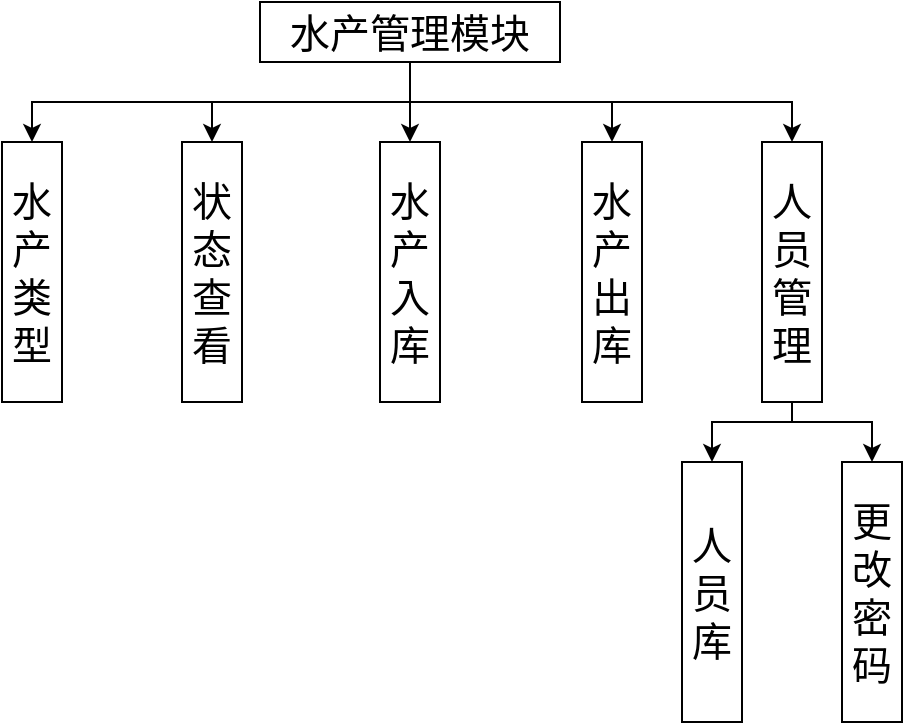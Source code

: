 <mxfile version="17.1.3" type="github">
  <diagram id="GgYWa46Ra1rYGhVXLGGG" name="Page-1">
    <mxGraphModel dx="1038" dy="539" grid="1" gridSize="10" guides="1" tooltips="1" connect="1" arrows="1" fold="1" page="1" pageScale="1" pageWidth="827" pageHeight="1169" math="0" shadow="0">
      <root>
        <mxCell id="0" />
        <mxCell id="1" parent="0" />
        <mxCell id="WpEk45ooDjIrtCg-i1qS-10" style="edgeStyle=orthogonalEdgeStyle;rounded=0;orthogonalLoop=1;jettySize=auto;html=1;exitX=0.5;exitY=1;exitDx=0;exitDy=0;entryX=0.5;entryY=0;entryDx=0;entryDy=0;fontSize=20;" edge="1" parent="1" source="WpEk45ooDjIrtCg-i1qS-1" target="WpEk45ooDjIrtCg-i1qS-2">
          <mxGeometry relative="1" as="geometry" />
        </mxCell>
        <mxCell id="WpEk45ooDjIrtCg-i1qS-11" style="edgeStyle=orthogonalEdgeStyle;rounded=0;orthogonalLoop=1;jettySize=auto;html=1;exitX=0.5;exitY=1;exitDx=0;exitDy=0;entryX=0.5;entryY=0;entryDx=0;entryDy=0;fontSize=20;" edge="1" parent="1" source="WpEk45ooDjIrtCg-i1qS-1" target="WpEk45ooDjIrtCg-i1qS-3">
          <mxGeometry relative="1" as="geometry" />
        </mxCell>
        <mxCell id="WpEk45ooDjIrtCg-i1qS-12" style="edgeStyle=orthogonalEdgeStyle;rounded=0;orthogonalLoop=1;jettySize=auto;html=1;exitX=0.5;exitY=1;exitDx=0;exitDy=0;entryX=0.5;entryY=0;entryDx=0;entryDy=0;fontSize=20;" edge="1" parent="1" source="WpEk45ooDjIrtCg-i1qS-1" target="WpEk45ooDjIrtCg-i1qS-4">
          <mxGeometry relative="1" as="geometry" />
        </mxCell>
        <mxCell id="WpEk45ooDjIrtCg-i1qS-13" style="edgeStyle=orthogonalEdgeStyle;rounded=0;orthogonalLoop=1;jettySize=auto;html=1;exitX=0.5;exitY=1;exitDx=0;exitDy=0;entryX=0.5;entryY=0;entryDx=0;entryDy=0;fontSize=20;" edge="1" parent="1" source="WpEk45ooDjIrtCg-i1qS-1" target="WpEk45ooDjIrtCg-i1qS-5">
          <mxGeometry relative="1" as="geometry" />
        </mxCell>
        <mxCell id="WpEk45ooDjIrtCg-i1qS-14" style="edgeStyle=orthogonalEdgeStyle;rounded=0;orthogonalLoop=1;jettySize=auto;html=1;exitX=0.5;exitY=1;exitDx=0;exitDy=0;entryX=0.5;entryY=0;entryDx=0;entryDy=0;fontSize=20;" edge="1" parent="1" source="WpEk45ooDjIrtCg-i1qS-1" target="WpEk45ooDjIrtCg-i1qS-6">
          <mxGeometry relative="1" as="geometry" />
        </mxCell>
        <mxCell id="WpEk45ooDjIrtCg-i1qS-1" value="&lt;font style=&quot;font-size: 20px&quot;&gt;水产管理模块&lt;/font&gt;" style="rounded=0;whiteSpace=wrap;html=1;" vertex="1" parent="1">
          <mxGeometry x="339" y="60" width="150" height="30" as="geometry" />
        </mxCell>
        <mxCell id="WpEk45ooDjIrtCg-i1qS-2" value="水产类型" style="rounded=0;whiteSpace=wrap;html=1;fontSize=20;" vertex="1" parent="1">
          <mxGeometry x="210" y="130" width="30" height="130" as="geometry" />
        </mxCell>
        <mxCell id="WpEk45ooDjIrtCg-i1qS-3" value="状态查看" style="rounded=0;whiteSpace=wrap;html=1;fontSize=20;" vertex="1" parent="1">
          <mxGeometry x="300" y="130" width="30" height="130" as="geometry" />
        </mxCell>
        <mxCell id="WpEk45ooDjIrtCg-i1qS-4" value="水产入库" style="rounded=0;whiteSpace=wrap;html=1;fontSize=20;" vertex="1" parent="1">
          <mxGeometry x="399" y="130" width="30" height="130" as="geometry" />
        </mxCell>
        <mxCell id="WpEk45ooDjIrtCg-i1qS-5" value="水产出库" style="rounded=0;whiteSpace=wrap;html=1;fontSize=20;" vertex="1" parent="1">
          <mxGeometry x="500" y="130" width="30" height="130" as="geometry" />
        </mxCell>
        <mxCell id="WpEk45ooDjIrtCg-i1qS-15" style="edgeStyle=orthogonalEdgeStyle;rounded=0;orthogonalLoop=1;jettySize=auto;html=1;exitX=0.5;exitY=1;exitDx=0;exitDy=0;entryX=0.5;entryY=0;entryDx=0;entryDy=0;fontSize=20;" edge="1" parent="1" source="WpEk45ooDjIrtCg-i1qS-6" target="WpEk45ooDjIrtCg-i1qS-7">
          <mxGeometry relative="1" as="geometry">
            <Array as="points">
              <mxPoint x="605" y="270" />
              <mxPoint x="565" y="270" />
            </Array>
          </mxGeometry>
        </mxCell>
        <mxCell id="WpEk45ooDjIrtCg-i1qS-16" style="edgeStyle=orthogonalEdgeStyle;rounded=0;orthogonalLoop=1;jettySize=auto;html=1;exitX=0.5;exitY=1;exitDx=0;exitDy=0;entryX=0.5;entryY=0;entryDx=0;entryDy=0;fontSize=20;" edge="1" parent="1" source="WpEk45ooDjIrtCg-i1qS-6" target="WpEk45ooDjIrtCg-i1qS-8">
          <mxGeometry relative="1" as="geometry">
            <Array as="points">
              <mxPoint x="605" y="270" />
              <mxPoint x="645" y="270" />
            </Array>
          </mxGeometry>
        </mxCell>
        <mxCell id="WpEk45ooDjIrtCg-i1qS-6" value="人员管理" style="rounded=0;whiteSpace=wrap;html=1;fontSize=20;" vertex="1" parent="1">
          <mxGeometry x="590" y="130" width="30" height="130" as="geometry" />
        </mxCell>
        <mxCell id="WpEk45ooDjIrtCg-i1qS-7" value="人员库" style="rounded=0;whiteSpace=wrap;html=1;fontSize=20;" vertex="1" parent="1">
          <mxGeometry x="550" y="290" width="30" height="130" as="geometry" />
        </mxCell>
        <mxCell id="WpEk45ooDjIrtCg-i1qS-8" value="更改密码" style="rounded=0;whiteSpace=wrap;html=1;fontSize=20;" vertex="1" parent="1">
          <mxGeometry x="630" y="290" width="30" height="130" as="geometry" />
        </mxCell>
      </root>
    </mxGraphModel>
  </diagram>
</mxfile>
